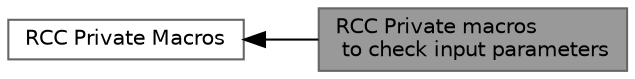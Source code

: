 digraph "RCC Private macros to check input parameters"
{
 // LATEX_PDF_SIZE
  bgcolor="transparent";
  edge [fontname=Helvetica,fontsize=10,labelfontname=Helvetica,labelfontsize=10];
  node [fontname=Helvetica,fontsize=10,shape=box,height=0.2,width=0.4];
  rankdir=LR;
  Node1 [id="Node000001",label="RCC Private macros\l to check input parameters",height=0.2,width=0.4,color="gray40", fillcolor="grey60", style="filled", fontcolor="black",tooltip=" "];
  Node2 [id="Node000002",label="RCC Private Macros",height=0.2,width=0.4,color="grey40", fillcolor="white", style="filled",URL="$group__RCC__Private__Macros.html",tooltip=" "];
  Node2->Node1 [shape=plaintext, dir="back", style="solid"];
}

